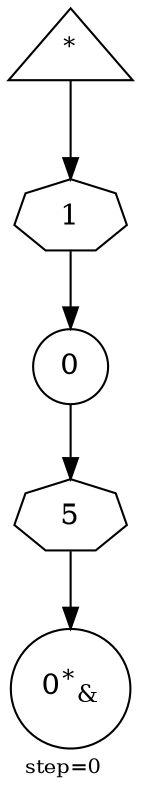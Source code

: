 digraph {
  graph  [labelloc=bottom,labeljust=left,fontsize="10",label="step=0"];
  "415" [shape=triangle,peripheries="1",label=<<SUP>*</SUP>>,labelfontcolor=black,color=black];
  "416" [shape=circle,peripheries="1",label=<0>,labelfontcolor=black,color=black];
  "417" [shape=circle,peripheries="1",label=<0<SUP>*</SUP><SUB>&amp;</SUB>>,labelfontcolor=black,color=black];
  "427" [label=<1>,peripheries="1",color=black,shape=septagon];
  "415" -> "427" [color=black];
  "427" -> "416" [color=black];
  "428" [label=<5>,peripheries="1",color=black,shape=septagon];
  "416" -> "428" [color=black];
  "428" -> "417" [color=black];
}
